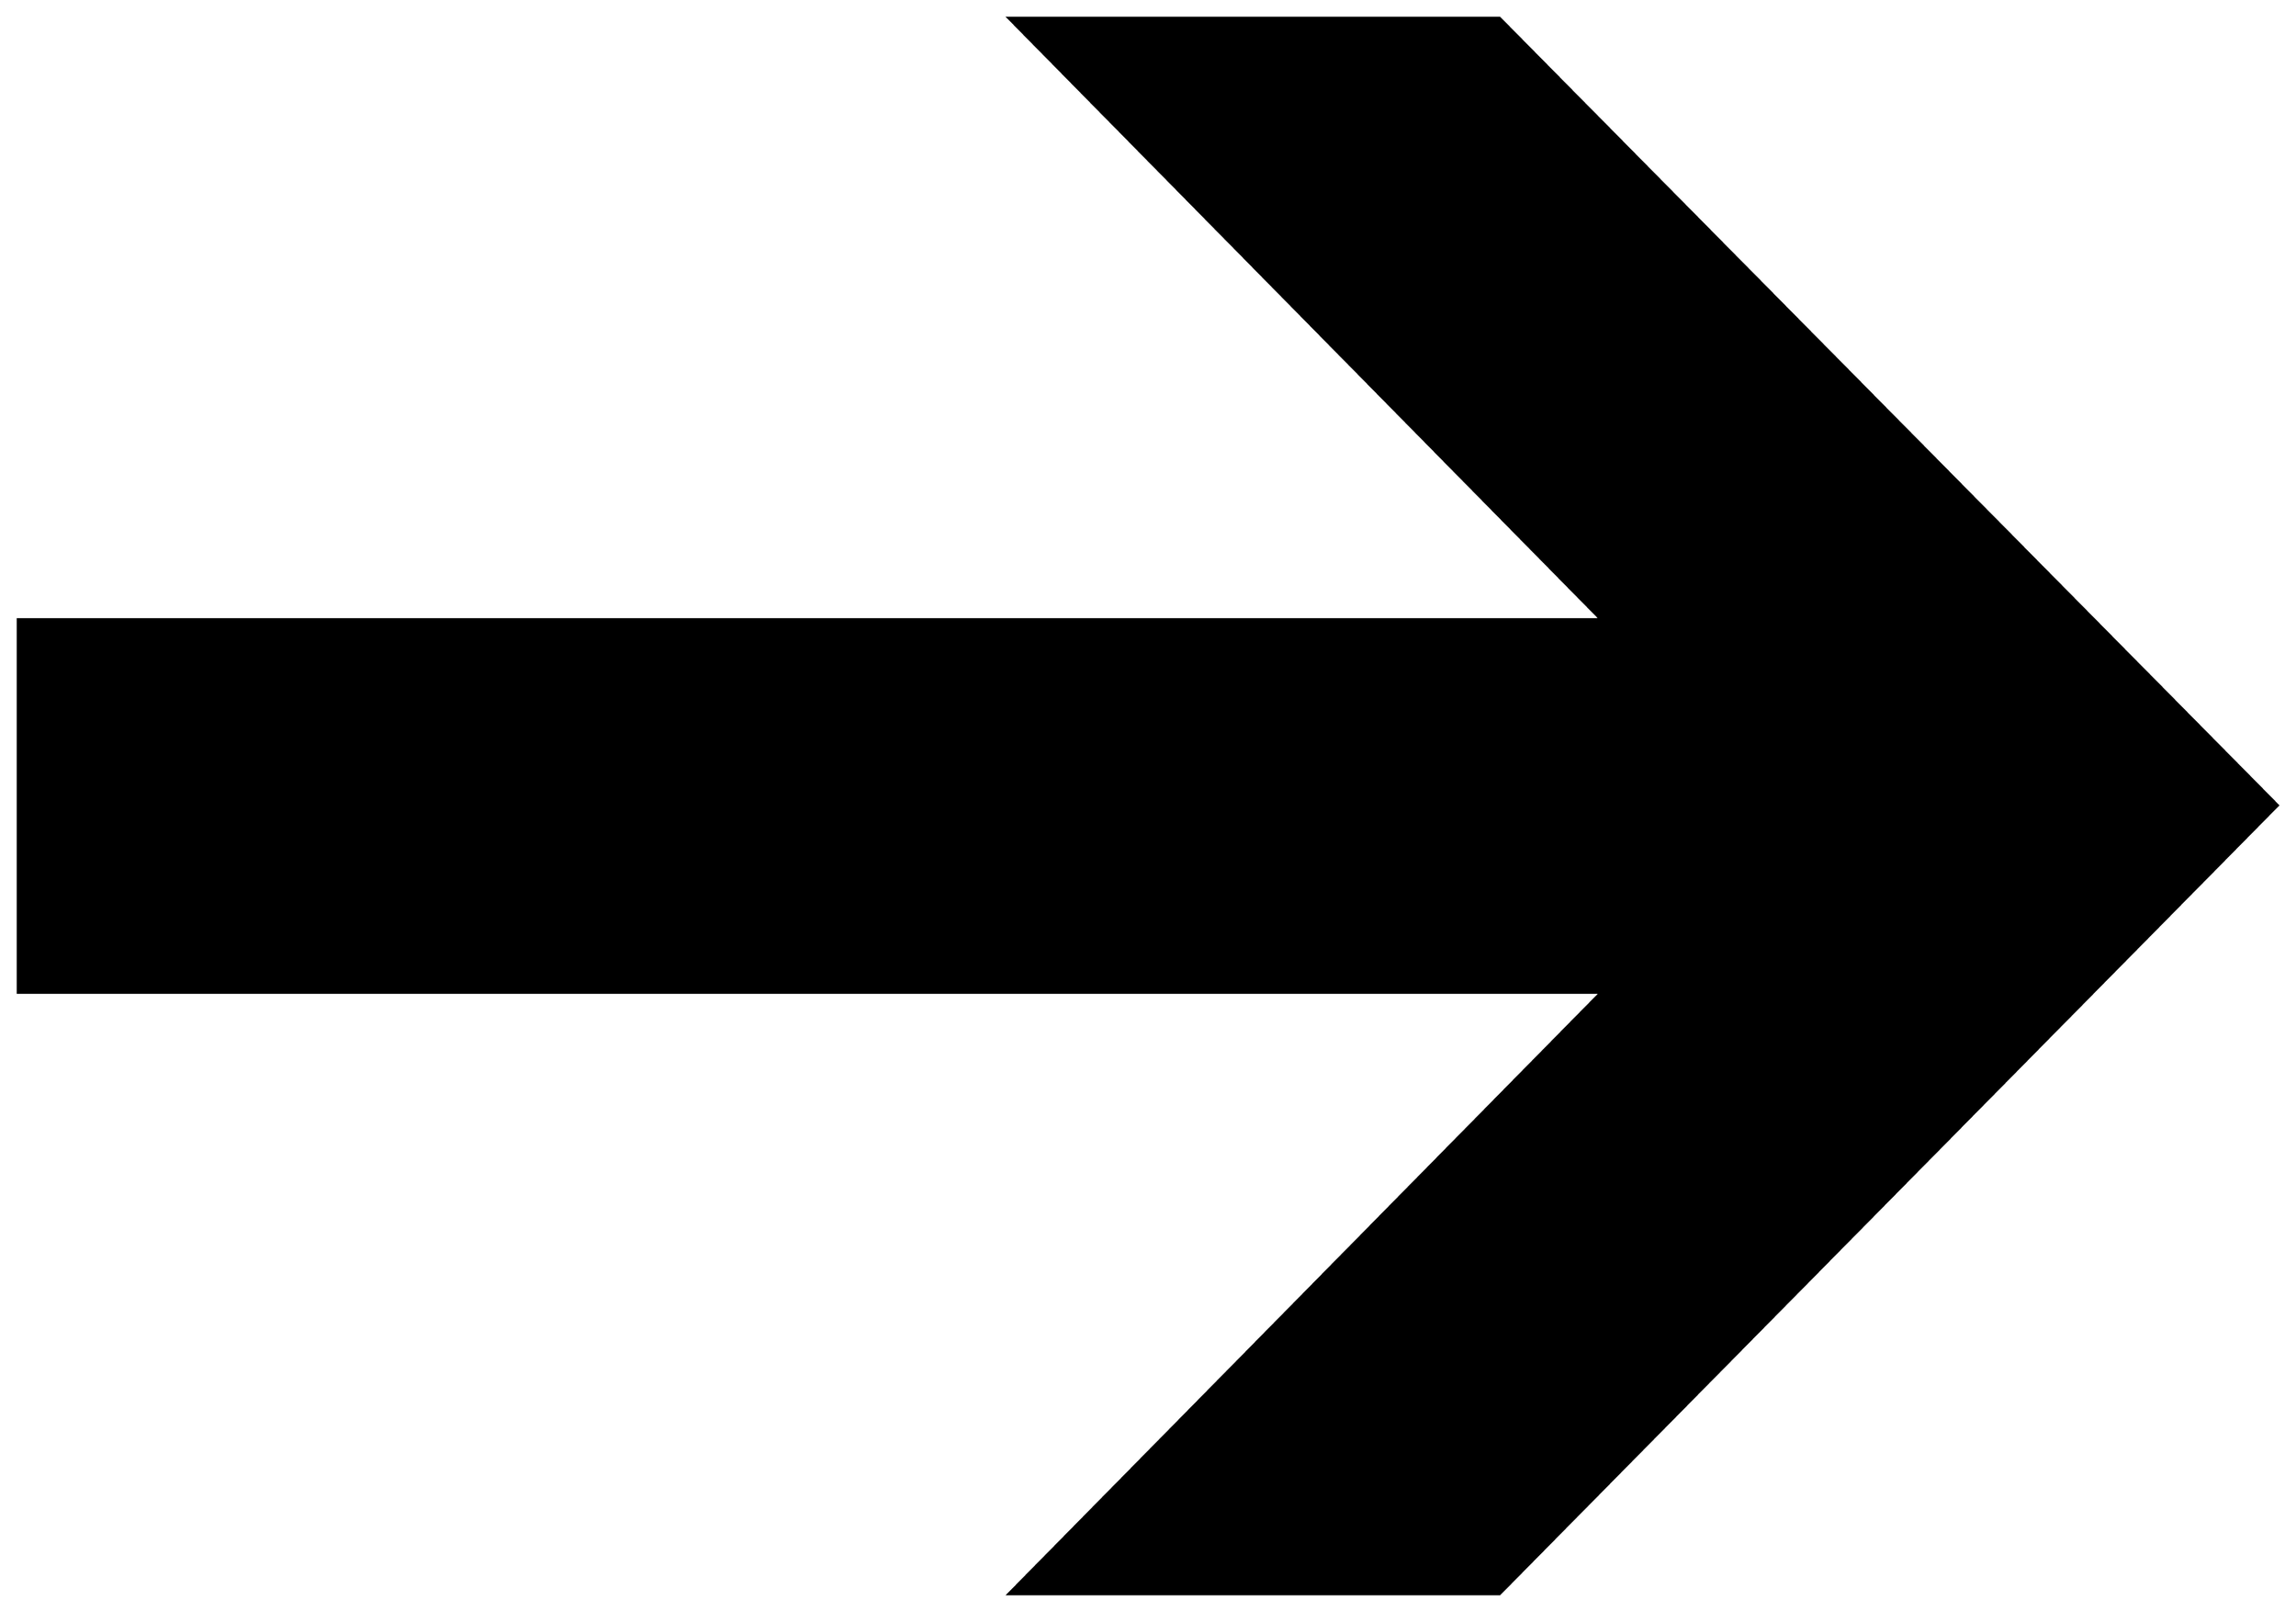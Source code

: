 


\begin{tikzpicture}[y=0.80pt, x=0.80pt, yscale=-1.0, xscale=1.0, inner sep=0pt, outer sep=0pt]
\begin{scope}[shift={(100.0,1832.0)},nonzero rule]
  \path[draw=.,fill=.,line width=1.600pt] (1790.0,-709.0) --
    (1208.0,-119.0) -- (841.0,-119.0) -- (1284.0,-569.0) --
    (100.0,-569.0) -- (100.0,-848.0) -- (1284.0,-848.0) --
    (841.0,-1298.0) -- (1208.0,-1298.0) -- (1790.0,-709.0) --
    cycle;
\end{scope}

\end{tikzpicture}

